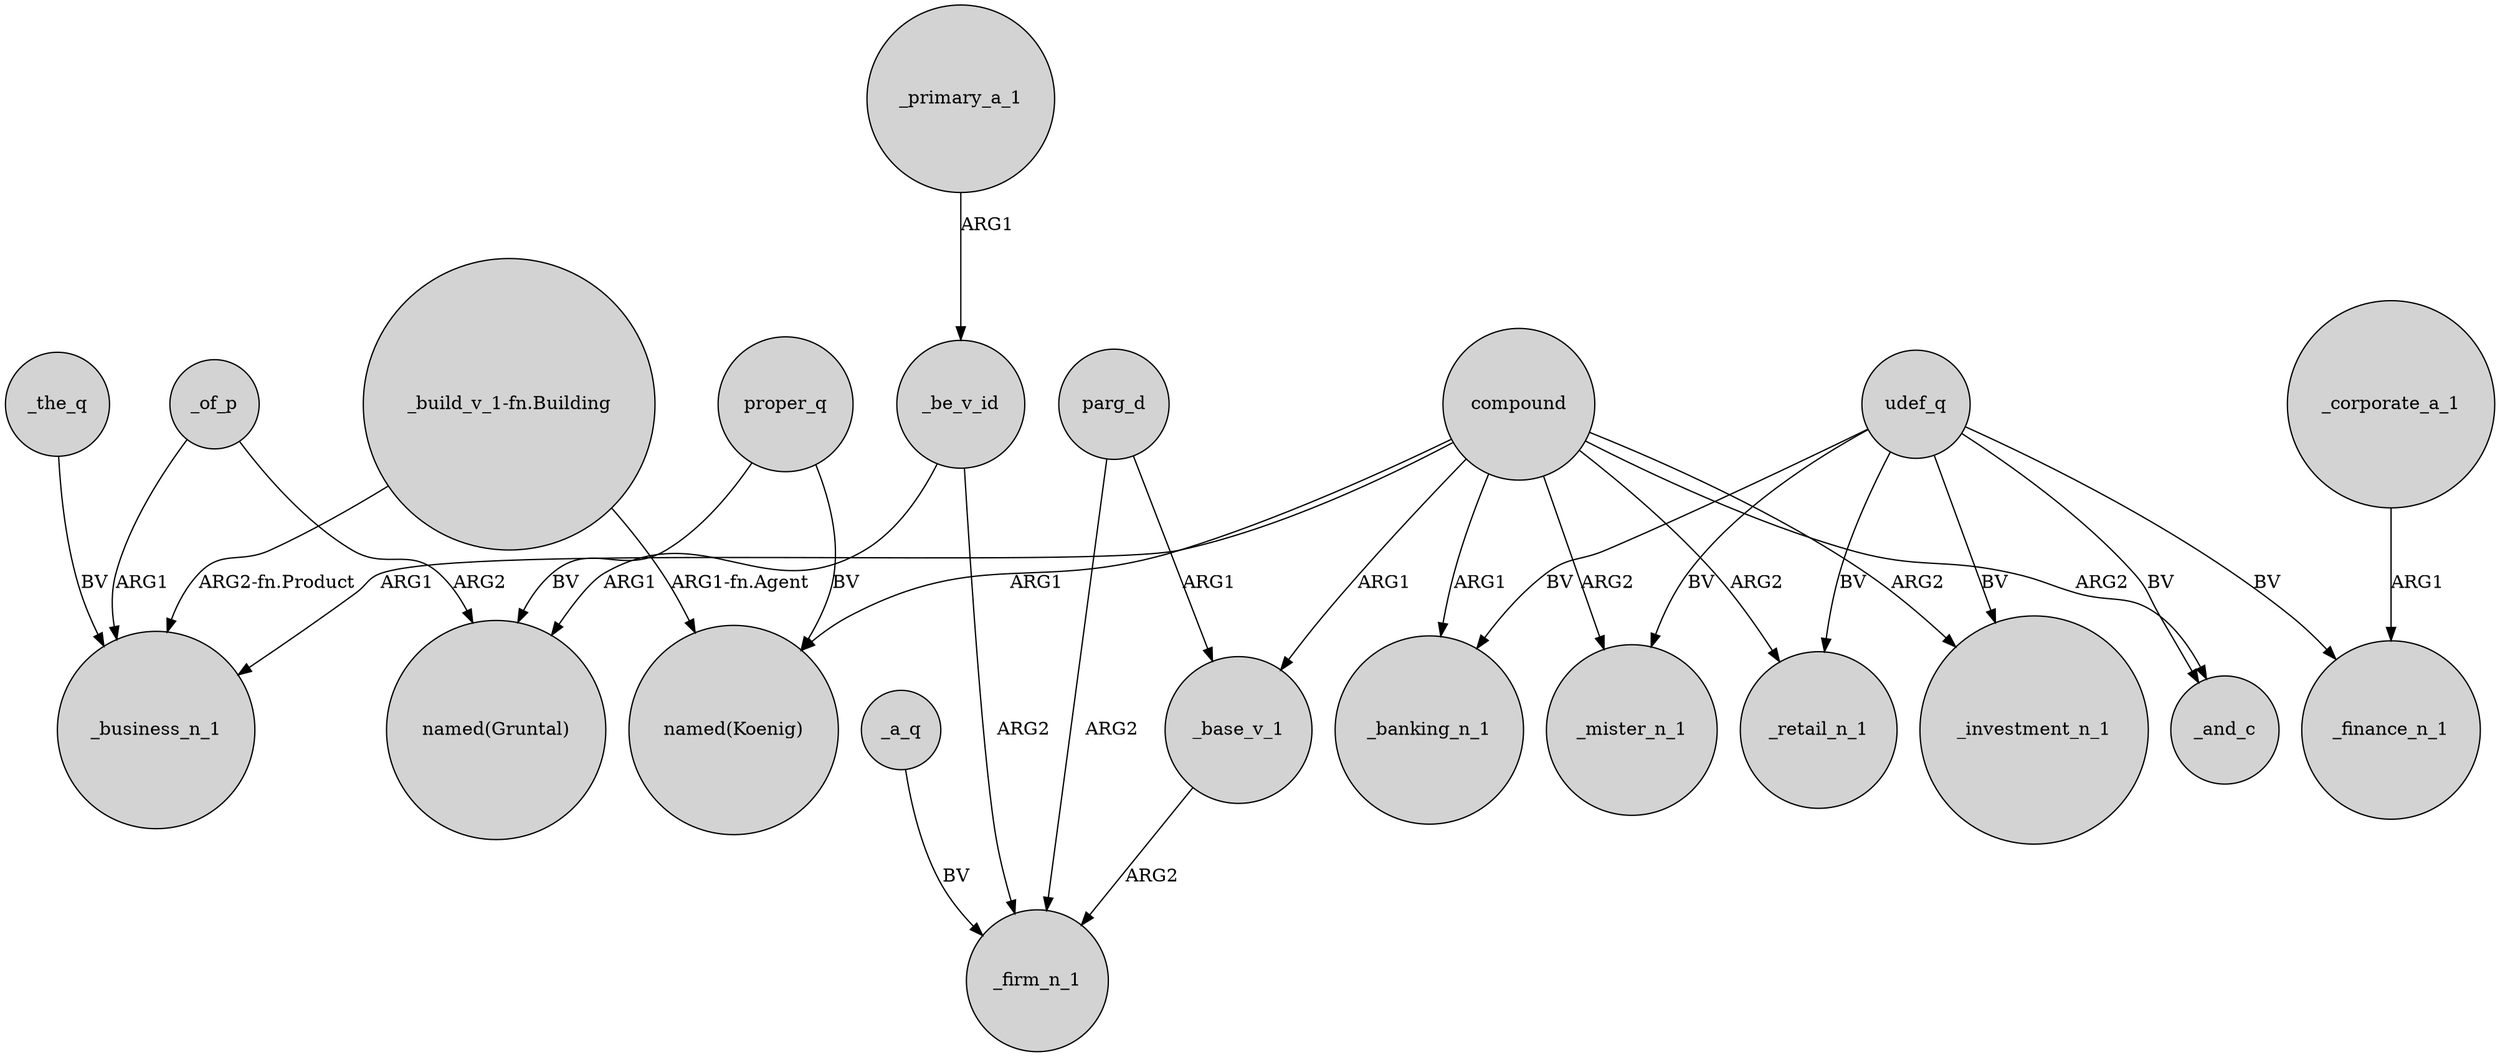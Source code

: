 digraph {
	node [shape=circle style=filled]
	_the_q -> _business_n_1 [label=BV]
	"_build_v_1-fn.Building" -> "named(Koenig)" [label="ARG1-fn.Agent"]
	proper_q -> "named(Koenig)" [label=BV]
	udef_q -> _finance_n_1 [label=BV]
	compound -> _mister_n_1 [label=ARG2]
	_a_q -> _firm_n_1 [label=BV]
	compound -> _retail_n_1 [label=ARG2]
	udef_q -> _mister_n_1 [label=BV]
	compound -> _investment_n_1 [label=ARG2]
	_primary_a_1 -> _be_v_id [label=ARG1]
	_of_p -> _business_n_1 [label=ARG1]
	_base_v_1 -> _firm_n_1 [label=ARG2]
	parg_d -> _firm_n_1 [label=ARG2]
	_corporate_a_1 -> _finance_n_1 [label=ARG1]
	proper_q -> "named(Gruntal)" [label=BV]
	compound -> _and_c [label=ARG2]
	compound -> _banking_n_1 [label=ARG1]
	compound -> _base_v_1 [label=ARG1]
	compound -> _business_n_1 [label=ARG1]
	udef_q -> _investment_n_1 [label=BV]
	_be_v_id -> _firm_n_1 [label=ARG2]
	parg_d -> _base_v_1 [label=ARG1]
	udef_q -> _retail_n_1 [label=BV]
	udef_q -> _banking_n_1 [label=BV]
	udef_q -> _and_c [label=BV]
	compound -> "named(Koenig)" [label=ARG1]
	_be_v_id -> "named(Gruntal)" [label=ARG1]
	_of_p -> "named(Gruntal)" [label=ARG2]
	"_build_v_1-fn.Building" -> _business_n_1 [label="ARG2-fn.Product"]
}

